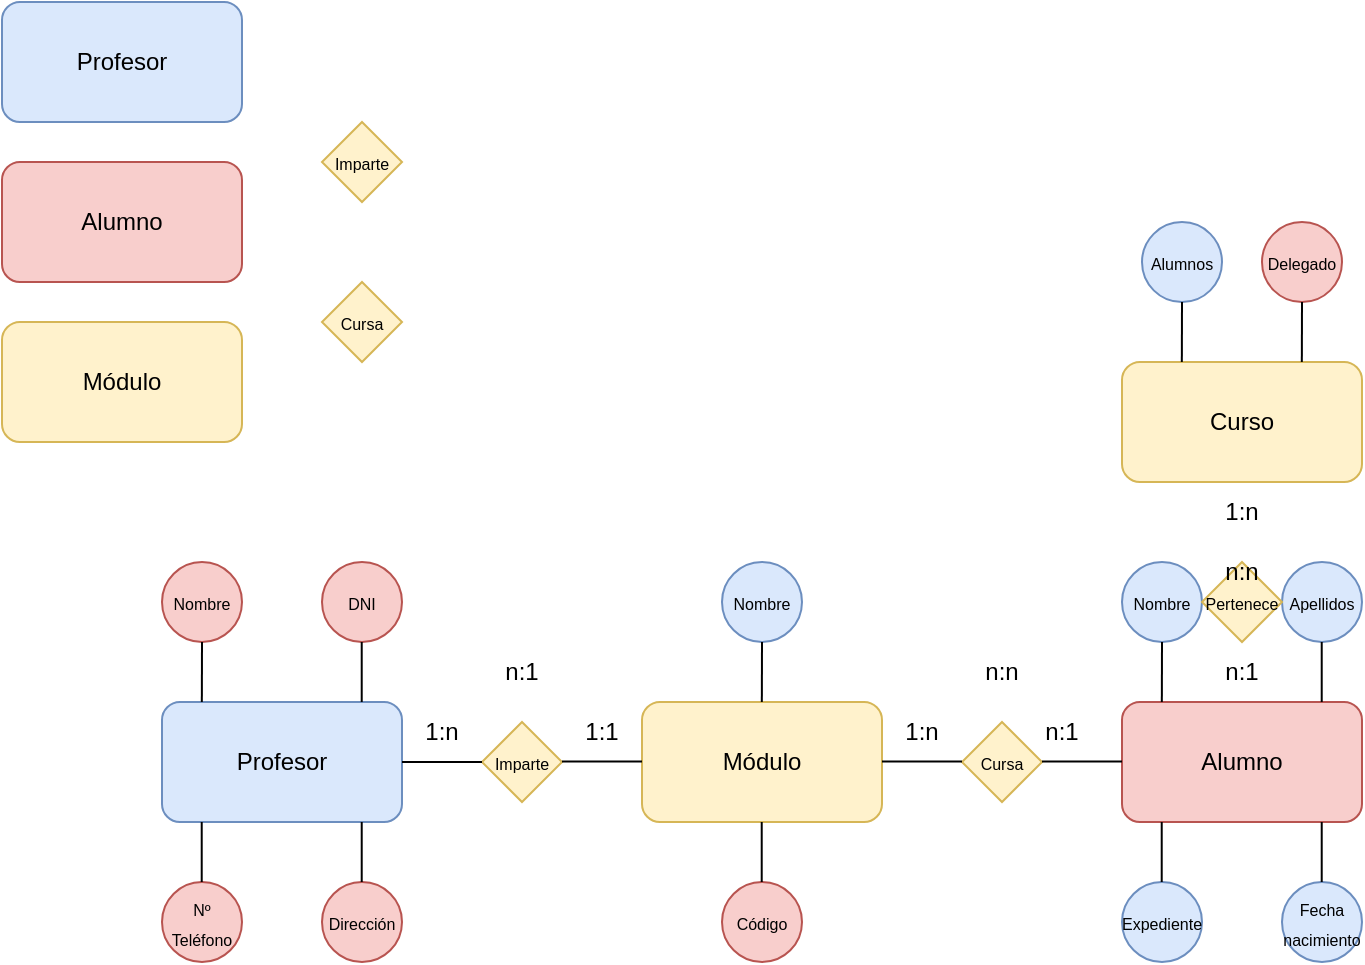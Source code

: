 <mxfile version="22.0.0" type="github">
  <diagram name="Página-1" id="Z3-ALko1RFqqL-5KXz5H">
    <mxGraphModel dx="1103" dy="578" grid="1" gridSize="10" guides="1" tooltips="1" connect="1" arrows="1" fold="1" page="1" pageScale="1" pageWidth="827" pageHeight="1169" math="0" shadow="0">
      <root>
        <mxCell id="0" />
        <mxCell id="1" parent="0" />
        <mxCell id="SB8inHblkI30D-7kMde6-1" value="Profesor" style="rounded=1;whiteSpace=wrap;html=1;fillColor=#dae8fc;strokeColor=#6c8ebf;" vertex="1" parent="1">
          <mxGeometry x="40" y="40" width="120" height="60" as="geometry" />
        </mxCell>
        <mxCell id="SB8inHblkI30D-7kMde6-2" value="Alumno" style="rounded=1;whiteSpace=wrap;html=1;fillColor=#f8cecc;strokeColor=#b85450;" vertex="1" parent="1">
          <mxGeometry x="40" y="120" width="120" height="60" as="geometry" />
        </mxCell>
        <mxCell id="SB8inHblkI30D-7kMde6-3" value="Módulo" style="rounded=1;whiteSpace=wrap;html=1;fillColor=#fff2cc;strokeColor=#d6b656;" vertex="1" parent="1">
          <mxGeometry x="40" y="200" width="120" height="60" as="geometry" />
        </mxCell>
        <mxCell id="SB8inHblkI30D-7kMde6-4" value="&lt;font style=&quot;font-size: 8px;&quot;&gt;Imparte&lt;/font&gt;" style="rhombus;whiteSpace=wrap;html=1;fillColor=#fff2cc;strokeColor=#d6b656;" vertex="1" parent="1">
          <mxGeometry x="200" y="100" width="40" height="40" as="geometry" />
        </mxCell>
        <mxCell id="SB8inHblkI30D-7kMde6-5" value="&lt;font style=&quot;font-size: 8px;&quot;&gt;Cursa&lt;/font&gt;" style="rhombus;whiteSpace=wrap;html=1;fillColor=#fff2cc;strokeColor=#d6b656;" vertex="1" parent="1">
          <mxGeometry x="200" y="180" width="40" height="40" as="geometry" />
        </mxCell>
        <mxCell id="SB8inHblkI30D-7kMde6-6" value="Profesor" style="rounded=1;whiteSpace=wrap;html=1;fillColor=#dae8fc;strokeColor=#6c8ebf;" vertex="1" parent="1">
          <mxGeometry x="120" y="390" width="120" height="60" as="geometry" />
        </mxCell>
        <mxCell id="SB8inHblkI30D-7kMde6-7" value="&lt;font style=&quot;font-size: 8px;&quot;&gt;Imparte&lt;/font&gt;" style="rhombus;whiteSpace=wrap;html=1;fillColor=#fff2cc;strokeColor=#d6b656;" vertex="1" parent="1">
          <mxGeometry x="280" y="400" width="40" height="40" as="geometry" />
        </mxCell>
        <mxCell id="SB8inHblkI30D-7kMde6-8" value="Módulo" style="rounded=1;whiteSpace=wrap;html=1;fillColor=#fff2cc;strokeColor=#d6b656;" vertex="1" parent="1">
          <mxGeometry x="360" y="390" width="120" height="60" as="geometry" />
        </mxCell>
        <mxCell id="SB8inHblkI30D-7kMde6-9" value="&lt;font style=&quot;font-size: 8px;&quot;&gt;Cursa&lt;/font&gt;" style="rhombus;whiteSpace=wrap;html=1;fillColor=#fff2cc;strokeColor=#d6b656;" vertex="1" parent="1">
          <mxGeometry x="520" y="400" width="40" height="40" as="geometry" />
        </mxCell>
        <mxCell id="SB8inHblkI30D-7kMde6-10" value="Alumno" style="rounded=1;whiteSpace=wrap;html=1;fillColor=#f8cecc;strokeColor=#b85450;" vertex="1" parent="1">
          <mxGeometry x="600" y="390" width="120" height="60" as="geometry" />
        </mxCell>
        <mxCell id="SB8inHblkI30D-7kMde6-11" value="" style="endArrow=none;html=1;rounded=0;entryX=0;entryY=0.5;entryDx=0;entryDy=0;" edge="1" parent="1" target="SB8inHblkI30D-7kMde6-7">
          <mxGeometry width="50" height="50" relative="1" as="geometry">
            <mxPoint x="240" y="420" as="sourcePoint" />
            <mxPoint x="290" y="370" as="targetPoint" />
          </mxGeometry>
        </mxCell>
        <mxCell id="SB8inHblkI30D-7kMde6-12" value="" style="endArrow=none;html=1;rounded=0;entryX=0;entryY=0.5;entryDx=0;entryDy=0;" edge="1" parent="1">
          <mxGeometry width="50" height="50" relative="1" as="geometry">
            <mxPoint x="320" y="419.76" as="sourcePoint" />
            <mxPoint x="360" y="419.76" as="targetPoint" />
          </mxGeometry>
        </mxCell>
        <mxCell id="SB8inHblkI30D-7kMde6-13" value="" style="endArrow=none;html=1;rounded=0;entryX=0;entryY=0.5;entryDx=0;entryDy=0;" edge="1" parent="1">
          <mxGeometry width="50" height="50" relative="1" as="geometry">
            <mxPoint x="480" y="419.76" as="sourcePoint" />
            <mxPoint x="520" y="419.76" as="targetPoint" />
          </mxGeometry>
        </mxCell>
        <mxCell id="SB8inHblkI30D-7kMde6-14" value="" style="endArrow=none;html=1;rounded=0;entryX=0;entryY=0.5;entryDx=0;entryDy=0;" edge="1" parent="1">
          <mxGeometry width="50" height="50" relative="1" as="geometry">
            <mxPoint x="560" y="419.76" as="sourcePoint" />
            <mxPoint x="600" y="419.76" as="targetPoint" />
          </mxGeometry>
        </mxCell>
        <mxCell id="SB8inHblkI30D-7kMde6-15" value="&lt;font style=&quot;font-size: 8px;&quot;&gt;DNI&lt;/font&gt;" style="ellipse;whiteSpace=wrap;html=1;fillColor=#f8cecc;strokeColor=#b85450;" vertex="1" parent="1">
          <mxGeometry x="200" y="320" width="40" height="40" as="geometry" />
        </mxCell>
        <mxCell id="SB8inHblkI30D-7kMde6-16" value="&lt;font style=&quot;font-size: 8px;&quot;&gt;Nombre&lt;/font&gt;" style="ellipse;whiteSpace=wrap;html=1;fillColor=#f8cecc;strokeColor=#b85450;" vertex="1" parent="1">
          <mxGeometry x="120" y="320" width="40" height="40" as="geometry" />
        </mxCell>
        <mxCell id="SB8inHblkI30D-7kMde6-17" value="&lt;font style=&quot;font-size: 8px;&quot;&gt;Dirección&lt;/font&gt;" style="ellipse;whiteSpace=wrap;html=1;fillColor=#f8cecc;strokeColor=#b85450;" vertex="1" parent="1">
          <mxGeometry x="200" y="480" width="40" height="40" as="geometry" />
        </mxCell>
        <mxCell id="SB8inHblkI30D-7kMde6-18" value="&lt;font style=&quot;font-size: 8px;&quot;&gt;Nº Teléfono&lt;br&gt;&lt;/font&gt;" style="ellipse;whiteSpace=wrap;html=1;fillColor=#f8cecc;strokeColor=#b85450;" vertex="1" parent="1">
          <mxGeometry x="120" y="480" width="40" height="40" as="geometry" />
        </mxCell>
        <mxCell id="SB8inHblkI30D-7kMde6-19" value="" style="endArrow=none;html=1;rounded=0;exitX=0.166;exitY=-0.001;exitDx=0;exitDy=0;exitPerimeter=0;" edge="1" parent="1" source="SB8inHblkI30D-7kMde6-6">
          <mxGeometry width="50" height="50" relative="1" as="geometry">
            <mxPoint x="90" y="410" as="sourcePoint" />
            <mxPoint x="140" y="360" as="targetPoint" />
          </mxGeometry>
        </mxCell>
        <mxCell id="SB8inHblkI30D-7kMde6-20" value="" style="endArrow=none;html=1;rounded=0;exitX=0.166;exitY=-0.001;exitDx=0;exitDy=0;exitPerimeter=0;" edge="1" parent="1">
          <mxGeometry width="50" height="50" relative="1" as="geometry">
            <mxPoint x="219.86" y="390" as="sourcePoint" />
            <mxPoint x="219.86" y="360" as="targetPoint" />
          </mxGeometry>
        </mxCell>
        <mxCell id="SB8inHblkI30D-7kMde6-22" value="" style="endArrow=none;html=1;rounded=0;exitX=0.166;exitY=-0.001;exitDx=0;exitDy=0;exitPerimeter=0;" edge="1" parent="1">
          <mxGeometry width="50" height="50" relative="1" as="geometry">
            <mxPoint x="219.86" y="480" as="sourcePoint" />
            <mxPoint x="219.86" y="450" as="targetPoint" />
          </mxGeometry>
        </mxCell>
        <mxCell id="SB8inHblkI30D-7kMde6-23" value="" style="endArrow=none;html=1;rounded=0;exitX=0.166;exitY=-0.001;exitDx=0;exitDy=0;exitPerimeter=0;" edge="1" parent="1">
          <mxGeometry width="50" height="50" relative="1" as="geometry">
            <mxPoint x="139.86" y="480" as="sourcePoint" />
            <mxPoint x="139.86" y="450" as="targetPoint" />
          </mxGeometry>
        </mxCell>
        <mxCell id="SB8inHblkI30D-7kMde6-25" value="&lt;font style=&quot;font-size: 8px;&quot;&gt;Apellidos&lt;/font&gt;" style="ellipse;whiteSpace=wrap;html=1;fillColor=#dae8fc;strokeColor=#6c8ebf;" vertex="1" parent="1">
          <mxGeometry x="680" y="320" width="40" height="40" as="geometry" />
        </mxCell>
        <mxCell id="SB8inHblkI30D-7kMde6-26" value="&lt;font style=&quot;font-size: 8px;&quot;&gt;Nombre&lt;/font&gt;" style="ellipse;whiteSpace=wrap;html=1;fillColor=#dae8fc;strokeColor=#6c8ebf;" vertex="1" parent="1">
          <mxGeometry x="600" y="320" width="40" height="40" as="geometry" />
        </mxCell>
        <mxCell id="SB8inHblkI30D-7kMde6-27" value="&lt;font style=&quot;font-size: 8px;&quot;&gt;Fecha nacimiento&lt;br&gt;&lt;/font&gt;" style="ellipse;whiteSpace=wrap;html=1;fillColor=#dae8fc;strokeColor=#6c8ebf;" vertex="1" parent="1">
          <mxGeometry x="680" y="480" width="40" height="40" as="geometry" />
        </mxCell>
        <mxCell id="SB8inHblkI30D-7kMde6-28" value="&lt;font style=&quot;font-size: 8px;&quot;&gt;Expediente&lt;/font&gt;" style="ellipse;whiteSpace=wrap;html=1;fillColor=#dae8fc;strokeColor=#6c8ebf;" vertex="1" parent="1">
          <mxGeometry x="600" y="480" width="40" height="40" as="geometry" />
        </mxCell>
        <mxCell id="SB8inHblkI30D-7kMde6-29" value="" style="endArrow=none;html=1;rounded=0;exitX=0.166;exitY=-0.001;exitDx=0;exitDy=0;exitPerimeter=0;" edge="1" parent="1">
          <mxGeometry width="50" height="50" relative="1" as="geometry">
            <mxPoint x="619.92" y="389.94" as="sourcePoint" />
            <mxPoint x="620" y="360" as="targetPoint" />
          </mxGeometry>
        </mxCell>
        <mxCell id="SB8inHblkI30D-7kMde6-30" value="" style="endArrow=none;html=1;rounded=0;exitX=0.166;exitY=-0.001;exitDx=0;exitDy=0;exitPerimeter=0;" edge="1" parent="1">
          <mxGeometry width="50" height="50" relative="1" as="geometry">
            <mxPoint x="699.86" y="390" as="sourcePoint" />
            <mxPoint x="699.86" y="360" as="targetPoint" />
          </mxGeometry>
        </mxCell>
        <mxCell id="SB8inHblkI30D-7kMde6-31" value="" style="endArrow=none;html=1;rounded=0;exitX=0.166;exitY=-0.001;exitDx=0;exitDy=0;exitPerimeter=0;" edge="1" parent="1">
          <mxGeometry width="50" height="50" relative="1" as="geometry">
            <mxPoint x="699.86" y="480" as="sourcePoint" />
            <mxPoint x="699.86" y="450" as="targetPoint" />
          </mxGeometry>
        </mxCell>
        <mxCell id="SB8inHblkI30D-7kMde6-32" value="" style="endArrow=none;html=1;rounded=0;exitX=0.166;exitY=-0.001;exitDx=0;exitDy=0;exitPerimeter=0;" edge="1" parent="1">
          <mxGeometry width="50" height="50" relative="1" as="geometry">
            <mxPoint x="619.86" y="480" as="sourcePoint" />
            <mxPoint x="619.86" y="450" as="targetPoint" />
          </mxGeometry>
        </mxCell>
        <mxCell id="SB8inHblkI30D-7kMde6-33" value="&lt;font style=&quot;font-size: 8px;&quot;&gt;Nombre&lt;/font&gt;" style="ellipse;whiteSpace=wrap;html=1;fillColor=#dae8fc;strokeColor=#6c8ebf;" vertex="1" parent="1">
          <mxGeometry x="400" y="320" width="40" height="40" as="geometry" />
        </mxCell>
        <mxCell id="SB8inHblkI30D-7kMde6-34" value="&lt;font style=&quot;font-size: 8px;&quot;&gt;Código&lt;/font&gt;" style="ellipse;whiteSpace=wrap;html=1;fillColor=#f8cecc;strokeColor=#b85450;" vertex="1" parent="1">
          <mxGeometry x="400" y="480" width="40" height="40" as="geometry" />
        </mxCell>
        <mxCell id="SB8inHblkI30D-7kMde6-35" value="" style="endArrow=none;html=1;rounded=0;exitX=0.166;exitY=-0.001;exitDx=0;exitDy=0;exitPerimeter=0;" edge="1" parent="1">
          <mxGeometry width="50" height="50" relative="1" as="geometry">
            <mxPoint x="419.92" y="389.94" as="sourcePoint" />
            <mxPoint x="420" y="360" as="targetPoint" />
          </mxGeometry>
        </mxCell>
        <mxCell id="SB8inHblkI30D-7kMde6-36" value="" style="endArrow=none;html=1;rounded=0;exitX=0.166;exitY=-0.001;exitDx=0;exitDy=0;exitPerimeter=0;" edge="1" parent="1">
          <mxGeometry width="50" height="50" relative="1" as="geometry">
            <mxPoint x="419.86" y="480" as="sourcePoint" />
            <mxPoint x="419.86" y="450" as="targetPoint" />
          </mxGeometry>
        </mxCell>
        <mxCell id="SB8inHblkI30D-7kMde6-37" value="1:n" style="text;html=1;strokeColor=none;fillColor=none;align=center;verticalAlign=middle;whiteSpace=wrap;rounded=0;" vertex="1" parent="1">
          <mxGeometry x="230" y="390" width="60" height="30" as="geometry" />
        </mxCell>
        <mxCell id="SB8inHblkI30D-7kMde6-38" value="n:1" style="text;html=1;strokeColor=none;fillColor=none;align=center;verticalAlign=middle;whiteSpace=wrap;rounded=0;" vertex="1" parent="1">
          <mxGeometry x="540" y="390" width="60" height="30" as="geometry" />
        </mxCell>
        <mxCell id="SB8inHblkI30D-7kMde6-39" value="1:1" style="text;html=1;strokeColor=none;fillColor=none;align=center;verticalAlign=middle;whiteSpace=wrap;rounded=0;" vertex="1" parent="1">
          <mxGeometry x="310" y="390" width="60" height="30" as="geometry" />
        </mxCell>
        <mxCell id="SB8inHblkI30D-7kMde6-40" value="1:n" style="text;html=1;strokeColor=none;fillColor=none;align=center;verticalAlign=middle;whiteSpace=wrap;rounded=0;" vertex="1" parent="1">
          <mxGeometry x="470" y="390" width="60" height="30" as="geometry" />
        </mxCell>
        <mxCell id="SB8inHblkI30D-7kMde6-42" value="n:1" style="text;html=1;strokeColor=none;fillColor=none;align=center;verticalAlign=middle;whiteSpace=wrap;rounded=0;" vertex="1" parent="1">
          <mxGeometry x="270" y="360" width="60" height="30" as="geometry" />
        </mxCell>
        <mxCell id="SB8inHblkI30D-7kMde6-43" value="n:n" style="text;html=1;strokeColor=none;fillColor=none;align=center;verticalAlign=middle;whiteSpace=wrap;rounded=0;" vertex="1" parent="1">
          <mxGeometry x="510" y="360" width="60" height="30" as="geometry" />
        </mxCell>
        <mxCell id="SB8inHblkI30D-7kMde6-54" value="" style="endArrow=none;html=1;rounded=0;" edge="1" parent="1" source="SB8inHblkI30D-7kMde6-64">
          <mxGeometry width="50" height="50" relative="1" as="geometry">
            <mxPoint x="660" y="390" as="sourcePoint" />
            <mxPoint x="660" y="280" as="targetPoint" />
          </mxGeometry>
        </mxCell>
        <mxCell id="SB8inHblkI30D-7kMde6-55" value="Curso" style="rounded=1;whiteSpace=wrap;html=1;fillColor=#fff2cc;strokeColor=#d6b656;" vertex="1" parent="1">
          <mxGeometry x="600" y="220" width="120" height="60" as="geometry" />
        </mxCell>
        <mxCell id="SB8inHblkI30D-7kMde6-56" value="&lt;font style=&quot;font-size: 8px;&quot;&gt;Alumnos&lt;/font&gt;" style="ellipse;whiteSpace=wrap;html=1;fillColor=#dae8fc;strokeColor=#6c8ebf;" vertex="1" parent="1">
          <mxGeometry x="610" y="150.06" width="40" height="40" as="geometry" />
        </mxCell>
        <mxCell id="SB8inHblkI30D-7kMde6-57" value="" style="endArrow=none;html=1;rounded=0;exitX=0.166;exitY=-0.001;exitDx=0;exitDy=0;exitPerimeter=0;" edge="1" parent="1">
          <mxGeometry width="50" height="50" relative="1" as="geometry">
            <mxPoint x="629.92" y="220.0" as="sourcePoint" />
            <mxPoint x="630" y="190.06" as="targetPoint" />
          </mxGeometry>
        </mxCell>
        <mxCell id="SB8inHblkI30D-7kMde6-58" value="&lt;font style=&quot;font-size: 8px;&quot;&gt;Delegado&lt;/font&gt;" style="ellipse;whiteSpace=wrap;html=1;fillColor=#f8cecc;strokeColor=#b85450;" vertex="1" parent="1">
          <mxGeometry x="670" y="150.06" width="40" height="40" as="geometry" />
        </mxCell>
        <mxCell id="SB8inHblkI30D-7kMde6-59" value="" style="endArrow=none;html=1;rounded=0;exitX=0.166;exitY=-0.001;exitDx=0;exitDy=0;exitPerimeter=0;" edge="1" parent="1">
          <mxGeometry width="50" height="50" relative="1" as="geometry">
            <mxPoint x="689.92" y="220.0" as="sourcePoint" />
            <mxPoint x="690" y="190.06" as="targetPoint" />
          </mxGeometry>
        </mxCell>
        <mxCell id="SB8inHblkI30D-7kMde6-61" value="&lt;font style=&quot;font-size: 8px;&quot;&gt;Pertenece&lt;/font&gt;" style="rhombus;whiteSpace=wrap;html=1;fillColor=#fff2cc;strokeColor=#d6b656;" vertex="1" parent="1">
          <mxGeometry x="640" y="320" width="40" height="40" as="geometry" />
        </mxCell>
        <mxCell id="SB8inHblkI30D-7kMde6-63" value="" style="endArrow=none;html=1;rounded=0;" edge="1" parent="1" target="SB8inHblkI30D-7kMde6-62">
          <mxGeometry width="50" height="50" relative="1" as="geometry">
            <mxPoint x="660" y="390" as="sourcePoint" />
            <mxPoint x="660" y="280" as="targetPoint" />
          </mxGeometry>
        </mxCell>
        <mxCell id="SB8inHblkI30D-7kMde6-62" value="n:1" style="text;html=1;strokeColor=none;fillColor=none;align=center;verticalAlign=middle;whiteSpace=wrap;rounded=0;" vertex="1" parent="1">
          <mxGeometry x="630" y="360" width="60" height="30" as="geometry" />
        </mxCell>
        <mxCell id="SB8inHblkI30D-7kMde6-64" value="1:n" style="text;html=1;strokeColor=none;fillColor=none;align=center;verticalAlign=middle;whiteSpace=wrap;rounded=0;" vertex="1" parent="1">
          <mxGeometry x="630" y="280" width="60" height="30" as="geometry" />
        </mxCell>
        <mxCell id="SB8inHblkI30D-7kMde6-66" value="n:n" style="text;html=1;strokeColor=none;fillColor=none;align=center;verticalAlign=middle;whiteSpace=wrap;rounded=0;" vertex="1" parent="1">
          <mxGeometry x="630" y="310" width="60" height="30" as="geometry" />
        </mxCell>
      </root>
    </mxGraphModel>
  </diagram>
</mxfile>
